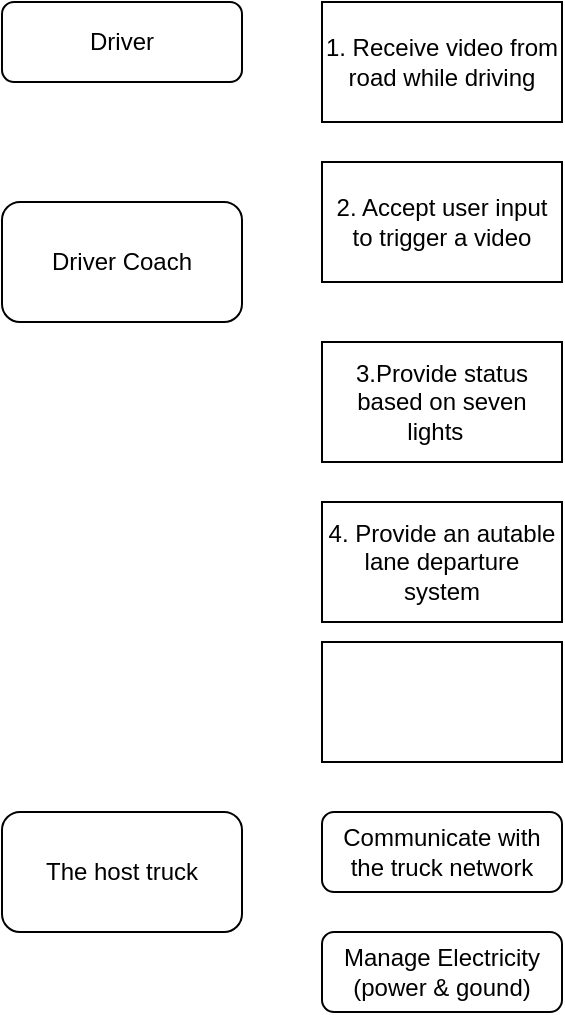 <mxfile version="14.4.4" type="github"><diagram id="C5RBs43oDa-KdzZeNtuy" name="Page-1"><mxGraphModel dx="1038" dy="499" grid="1" gridSize="10" guides="1" tooltips="1" connect="1" arrows="1" fold="1" page="1" pageScale="1" pageWidth="827" pageHeight="1169" math="0" shadow="0"><root><mxCell id="WIyWlLk6GJQsqaUBKTNV-0"/><mxCell id="WIyWlLk6GJQsqaUBKTNV-1" parent="WIyWlLk6GJQsqaUBKTNV-0"/><mxCell id="WIyWlLk6GJQsqaUBKTNV-3" value="Driver" style="rounded=1;whiteSpace=wrap;html=1;fontSize=12;glass=0;strokeWidth=1;shadow=0;" parent="WIyWlLk6GJQsqaUBKTNV-1" vertex="1"><mxGeometry x="140" y="80" width="120" height="40" as="geometry"/></mxCell><mxCell id="WIyWlLk6GJQsqaUBKTNV-11" value="Manage Electricity (power &amp;amp; gound)" style="rounded=1;whiteSpace=wrap;html=1;fontSize=12;glass=0;strokeWidth=1;shadow=0;" parent="WIyWlLk6GJQsqaUBKTNV-1" vertex="1"><mxGeometry x="300" y="545" width="120" height="40" as="geometry"/></mxCell><mxCell id="WIyWlLk6GJQsqaUBKTNV-12" value="Communicate with the truck network" style="rounded=1;whiteSpace=wrap;html=1;fontSize=12;glass=0;strokeWidth=1;shadow=0;" parent="WIyWlLk6GJQsqaUBKTNV-1" vertex="1"><mxGeometry x="300" y="485" width="120" height="40" as="geometry"/></mxCell><mxCell id="chJPZzPgGLI8JA7hMznb-0" value="The host truck" style="rounded=1;whiteSpace=wrap;html=1;" parent="WIyWlLk6GJQsqaUBKTNV-1" vertex="1"><mxGeometry x="140" y="485" width="120" height="60" as="geometry"/></mxCell><mxCell id="chJPZzPgGLI8JA7hMznb-1" value="Driver Coach" style="rounded=1;whiteSpace=wrap;html=1;" parent="WIyWlLk6GJQsqaUBKTNV-1" vertex="1"><mxGeometry x="140" y="180" width="120" height="60" as="geometry"/></mxCell><mxCell id="chJPZzPgGLI8JA7hMznb-2" value="1. Receive video from road while driving" style="rounded=0;whiteSpace=wrap;html=1;" parent="WIyWlLk6GJQsqaUBKTNV-1" vertex="1"><mxGeometry x="300" y="80" width="120" height="60" as="geometry"/></mxCell><mxCell id="chJPZzPgGLI8JA7hMznb-3" value="2. Accept user input to trigger a video" style="rounded=0;whiteSpace=wrap;html=1;" parent="WIyWlLk6GJQsqaUBKTNV-1" vertex="1"><mxGeometry x="300" y="160" width="120" height="60" as="geometry"/></mxCell><mxCell id="chJPZzPgGLI8JA7hMznb-4" value="3.Provide status based on seven lights&amp;nbsp;&amp;nbsp;" style="rounded=0;whiteSpace=wrap;html=1;" parent="WIyWlLk6GJQsqaUBKTNV-1" vertex="1"><mxGeometry x="300" y="250" width="120" height="60" as="geometry"/></mxCell><mxCell id="chJPZzPgGLI8JA7hMznb-5" value="4. Provide an autable lane departure system" style="rounded=0;whiteSpace=wrap;html=1;" parent="WIyWlLk6GJQsqaUBKTNV-1" vertex="1"><mxGeometry x="300" y="330" width="120" height="60" as="geometry"/></mxCell><mxCell id="chJPZzPgGLI8JA7hMznb-6" value="" style="rounded=0;whiteSpace=wrap;html=1;" parent="WIyWlLk6GJQsqaUBKTNV-1" vertex="1"><mxGeometry x="300" y="400" width="120" height="60" as="geometry"/></mxCell></root></mxGraphModel></diagram></mxfile>